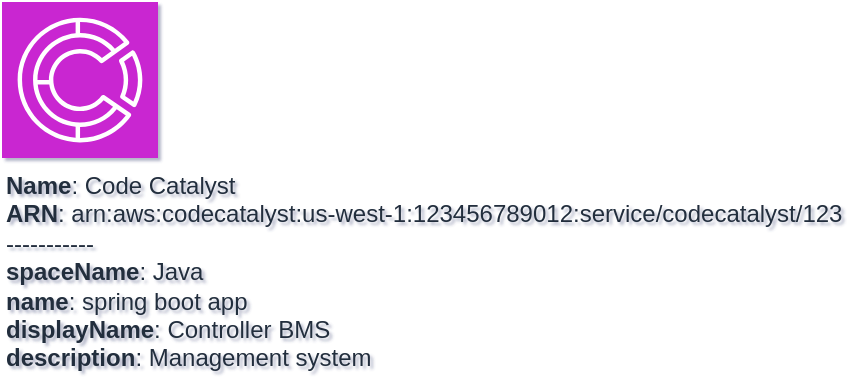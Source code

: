<mxfile type="MultiCloud">
	<diagram id="diagram_1" name="AWS components">
		<mxGraphModel dx="1015" dy="661" grid="1" gridSize="10" guides="1" tooltips="1" connect="1" arrows="1" fold="1" page="1" pageScale="1" pageWidth="850" pageHeight="1100" math="0" shadow="1">
			<root>
				<mxCell id="0"/>
				<mxCell id="1" parent="0"/>
				<mxCell id="vertex:codecatalyst:arn:aws:codecatalyst:us-west-1:123456789012:service/codecatalyst/123" value="&lt;b&gt;Name&lt;/b&gt;: Code Catalyst&lt;BR&gt;&lt;b&gt;ARN&lt;/b&gt;: arn:aws:codecatalyst:us-west-1:123456789012:service/codecatalyst/123&lt;BR&gt;-----------&lt;BR&gt;&lt;b&gt;spaceName&lt;/b&gt;: Java&lt;BR&gt;&lt;b&gt;name&lt;/b&gt;: spring boot app&lt;BR&gt;&lt;b&gt;displayName&lt;/b&gt;: Controller BMS&lt;BR&gt;&lt;b&gt;description&lt;/b&gt;: Management system" style="sketch=0;outlineConnect=0;fontColor=#232F3E;fillColor=#C925D1;strokeColor=#ffffff;dashed=0;verticalLabelPosition=bottom;verticalAlign=top;align=left;html=1;fontSize=12;fontStyle=0;aspect=fixed;shape=mxgraph.aws4.resourceIcon;resIcon=mxgraph.aws4.codecatalyst;" parent="1" vertex="1">
					<mxGeometry width="78" height="78" as="geometry"/>
				</mxCell>
			</root>
		</mxGraphModel>
	</diagram>
</mxfile>